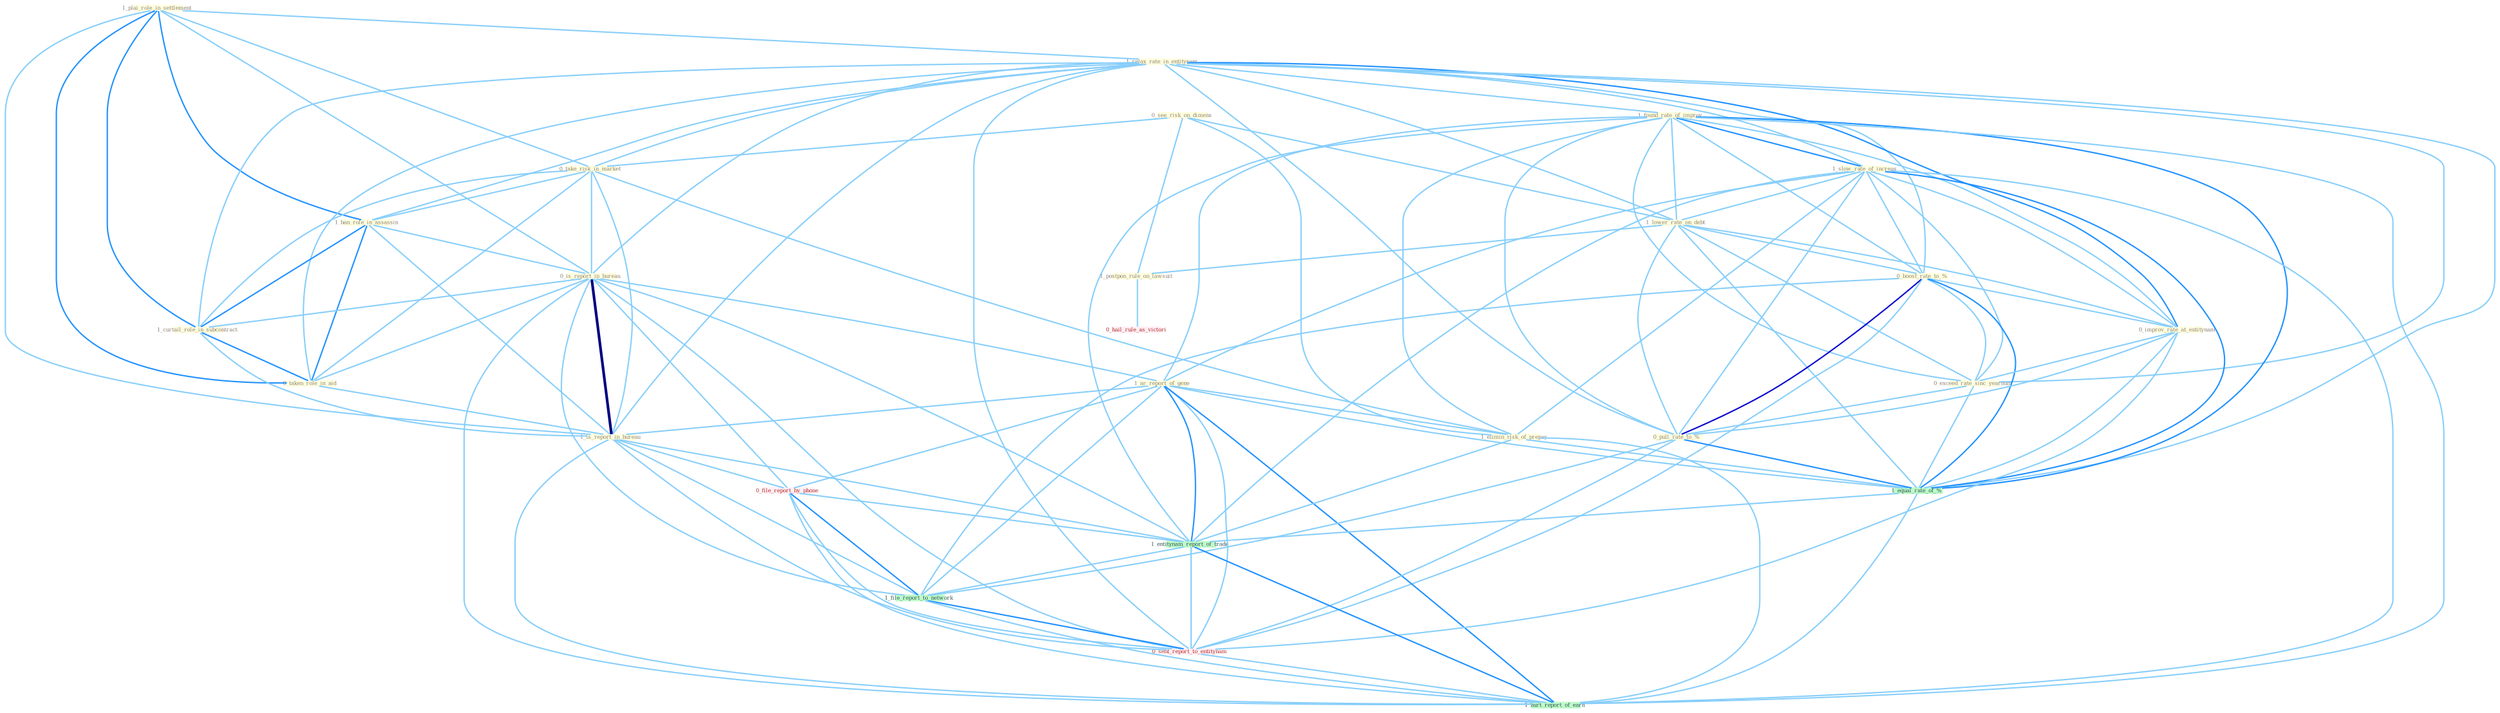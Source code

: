 Graph G{ 
    node
    [shape=polygon,style=filled,width=.5,height=.06,color="#BDFCC9",fixedsize=true,fontsize=4,
    fontcolor="#2f4f4f"];
    {node
    [color="#ffffe0", fontcolor="#8b7d6b"] "1_plai_role_in_settlement " "1_relax_rate_in_entitynam " "1_found_rate_of_improv " "1_slow_rate_of_increas " "0_see_risk_on_dimens " "0_take_risk_in_market " "1_lower_rate_on_debt " "1_ban_role_in_assassin " "0_is_report_in_bureau " "0_boost_rate_to_% " "1_ar_report_of_gene " "1_curtail_role_in_subcontract " "1_elimin_risk_of_prepay " "0_improv_rate_at_entitynam " "0_taken_role_in_aid " "1_is_report_in_bureau " "0_exceed_rate_sinc_yearnum " "1_postpon_rule_on_lawsuit " "0_pull_rate_to_% "}
{node [color="#fff0f5", fontcolor="#b22222"] "0_file_report_by_phone " "0_hail_rule_as_victori " "0_sent_report_to_entitynam "}
edge [color="#B0E2FF"];

	"1_plai_role_in_settlement " -- "1_relax_rate_in_entitynam " [w="1", color="#87cefa" ];
	"1_plai_role_in_settlement " -- "0_take_risk_in_market " [w="1", color="#87cefa" ];
	"1_plai_role_in_settlement " -- "1_ban_role_in_assassin " [w="2", color="#1e90ff" , len=0.8];
	"1_plai_role_in_settlement " -- "0_is_report_in_bureau " [w="1", color="#87cefa" ];
	"1_plai_role_in_settlement " -- "1_curtail_role_in_subcontract " [w="2", color="#1e90ff" , len=0.8];
	"1_plai_role_in_settlement " -- "0_taken_role_in_aid " [w="2", color="#1e90ff" , len=0.8];
	"1_plai_role_in_settlement " -- "1_is_report_in_bureau " [w="1", color="#87cefa" ];
	"1_relax_rate_in_entitynam " -- "1_found_rate_of_improv " [w="1", color="#87cefa" ];
	"1_relax_rate_in_entitynam " -- "1_slow_rate_of_increas " [w="1", color="#87cefa" ];
	"1_relax_rate_in_entitynam " -- "0_take_risk_in_market " [w="1", color="#87cefa" ];
	"1_relax_rate_in_entitynam " -- "1_lower_rate_on_debt " [w="1", color="#87cefa" ];
	"1_relax_rate_in_entitynam " -- "1_ban_role_in_assassin " [w="1", color="#87cefa" ];
	"1_relax_rate_in_entitynam " -- "0_is_report_in_bureau " [w="1", color="#87cefa" ];
	"1_relax_rate_in_entitynam " -- "0_boost_rate_to_% " [w="1", color="#87cefa" ];
	"1_relax_rate_in_entitynam " -- "1_curtail_role_in_subcontract " [w="1", color="#87cefa" ];
	"1_relax_rate_in_entitynam " -- "0_improv_rate_at_entitynam " [w="2", color="#1e90ff" , len=0.8];
	"1_relax_rate_in_entitynam " -- "0_taken_role_in_aid " [w="1", color="#87cefa" ];
	"1_relax_rate_in_entitynam " -- "1_is_report_in_bureau " [w="1", color="#87cefa" ];
	"1_relax_rate_in_entitynam " -- "0_exceed_rate_sinc_yearnum " [w="1", color="#87cefa" ];
	"1_relax_rate_in_entitynam " -- "0_pull_rate_to_% " [w="1", color="#87cefa" ];
	"1_relax_rate_in_entitynam " -- "1_equal_rate_of_% " [w="1", color="#87cefa" ];
	"1_relax_rate_in_entitynam " -- "0_sent_report_to_entitynam " [w="1", color="#87cefa" ];
	"1_found_rate_of_improv " -- "1_slow_rate_of_increas " [w="2", color="#1e90ff" , len=0.8];
	"1_found_rate_of_improv " -- "1_lower_rate_on_debt " [w="1", color="#87cefa" ];
	"1_found_rate_of_improv " -- "0_boost_rate_to_% " [w="1", color="#87cefa" ];
	"1_found_rate_of_improv " -- "1_ar_report_of_gene " [w="1", color="#87cefa" ];
	"1_found_rate_of_improv " -- "1_elimin_risk_of_prepay " [w="1", color="#87cefa" ];
	"1_found_rate_of_improv " -- "0_improv_rate_at_entitynam " [w="1", color="#87cefa" ];
	"1_found_rate_of_improv " -- "0_exceed_rate_sinc_yearnum " [w="1", color="#87cefa" ];
	"1_found_rate_of_improv " -- "0_pull_rate_to_% " [w="1", color="#87cefa" ];
	"1_found_rate_of_improv " -- "1_equal_rate_of_% " [w="2", color="#1e90ff" , len=0.8];
	"1_found_rate_of_improv " -- "1_entitynam_report_of_trade " [w="1", color="#87cefa" ];
	"1_found_rate_of_improv " -- "1_hurt_report_of_earn " [w="1", color="#87cefa" ];
	"1_slow_rate_of_increas " -- "1_lower_rate_on_debt " [w="1", color="#87cefa" ];
	"1_slow_rate_of_increas " -- "0_boost_rate_to_% " [w="1", color="#87cefa" ];
	"1_slow_rate_of_increas " -- "1_ar_report_of_gene " [w="1", color="#87cefa" ];
	"1_slow_rate_of_increas " -- "1_elimin_risk_of_prepay " [w="1", color="#87cefa" ];
	"1_slow_rate_of_increas " -- "0_improv_rate_at_entitynam " [w="1", color="#87cefa" ];
	"1_slow_rate_of_increas " -- "0_exceed_rate_sinc_yearnum " [w="1", color="#87cefa" ];
	"1_slow_rate_of_increas " -- "0_pull_rate_to_% " [w="1", color="#87cefa" ];
	"1_slow_rate_of_increas " -- "1_equal_rate_of_% " [w="2", color="#1e90ff" , len=0.8];
	"1_slow_rate_of_increas " -- "1_entitynam_report_of_trade " [w="1", color="#87cefa" ];
	"1_slow_rate_of_increas " -- "1_hurt_report_of_earn " [w="1", color="#87cefa" ];
	"0_see_risk_on_dimens " -- "0_take_risk_in_market " [w="1", color="#87cefa" ];
	"0_see_risk_on_dimens " -- "1_lower_rate_on_debt " [w="1", color="#87cefa" ];
	"0_see_risk_on_dimens " -- "1_elimin_risk_of_prepay " [w="1", color="#87cefa" ];
	"0_see_risk_on_dimens " -- "1_postpon_rule_on_lawsuit " [w="1", color="#87cefa" ];
	"0_take_risk_in_market " -- "1_ban_role_in_assassin " [w="1", color="#87cefa" ];
	"0_take_risk_in_market " -- "0_is_report_in_bureau " [w="1", color="#87cefa" ];
	"0_take_risk_in_market " -- "1_curtail_role_in_subcontract " [w="1", color="#87cefa" ];
	"0_take_risk_in_market " -- "1_elimin_risk_of_prepay " [w="1", color="#87cefa" ];
	"0_take_risk_in_market " -- "0_taken_role_in_aid " [w="1", color="#87cefa" ];
	"0_take_risk_in_market " -- "1_is_report_in_bureau " [w="1", color="#87cefa" ];
	"1_lower_rate_on_debt " -- "0_boost_rate_to_% " [w="1", color="#87cefa" ];
	"1_lower_rate_on_debt " -- "0_improv_rate_at_entitynam " [w="1", color="#87cefa" ];
	"1_lower_rate_on_debt " -- "0_exceed_rate_sinc_yearnum " [w="1", color="#87cefa" ];
	"1_lower_rate_on_debt " -- "1_postpon_rule_on_lawsuit " [w="1", color="#87cefa" ];
	"1_lower_rate_on_debt " -- "0_pull_rate_to_% " [w="1", color="#87cefa" ];
	"1_lower_rate_on_debt " -- "1_equal_rate_of_% " [w="1", color="#87cefa" ];
	"1_ban_role_in_assassin " -- "0_is_report_in_bureau " [w="1", color="#87cefa" ];
	"1_ban_role_in_assassin " -- "1_curtail_role_in_subcontract " [w="2", color="#1e90ff" , len=0.8];
	"1_ban_role_in_assassin " -- "0_taken_role_in_aid " [w="2", color="#1e90ff" , len=0.8];
	"1_ban_role_in_assassin " -- "1_is_report_in_bureau " [w="1", color="#87cefa" ];
	"0_is_report_in_bureau " -- "1_ar_report_of_gene " [w="1", color="#87cefa" ];
	"0_is_report_in_bureau " -- "1_curtail_role_in_subcontract " [w="1", color="#87cefa" ];
	"0_is_report_in_bureau " -- "0_taken_role_in_aid " [w="1", color="#87cefa" ];
	"0_is_report_in_bureau " -- "1_is_report_in_bureau " [w="4", style=bold, color="#000080", len=0.4];
	"0_is_report_in_bureau " -- "0_file_report_by_phone " [w="1", color="#87cefa" ];
	"0_is_report_in_bureau " -- "1_entitynam_report_of_trade " [w="1", color="#87cefa" ];
	"0_is_report_in_bureau " -- "1_file_report_to_network " [w="1", color="#87cefa" ];
	"0_is_report_in_bureau " -- "0_sent_report_to_entitynam " [w="1", color="#87cefa" ];
	"0_is_report_in_bureau " -- "1_hurt_report_of_earn " [w="1", color="#87cefa" ];
	"0_boost_rate_to_% " -- "0_improv_rate_at_entitynam " [w="1", color="#87cefa" ];
	"0_boost_rate_to_% " -- "0_exceed_rate_sinc_yearnum " [w="1", color="#87cefa" ];
	"0_boost_rate_to_% " -- "0_pull_rate_to_% " [w="3", color="#0000cd" , len=0.6];
	"0_boost_rate_to_% " -- "1_equal_rate_of_% " [w="2", color="#1e90ff" , len=0.8];
	"0_boost_rate_to_% " -- "1_file_report_to_network " [w="1", color="#87cefa" ];
	"0_boost_rate_to_% " -- "0_sent_report_to_entitynam " [w="1", color="#87cefa" ];
	"1_ar_report_of_gene " -- "1_elimin_risk_of_prepay " [w="1", color="#87cefa" ];
	"1_ar_report_of_gene " -- "1_is_report_in_bureau " [w="1", color="#87cefa" ];
	"1_ar_report_of_gene " -- "0_file_report_by_phone " [w="1", color="#87cefa" ];
	"1_ar_report_of_gene " -- "1_equal_rate_of_% " [w="1", color="#87cefa" ];
	"1_ar_report_of_gene " -- "1_entitynam_report_of_trade " [w="2", color="#1e90ff" , len=0.8];
	"1_ar_report_of_gene " -- "1_file_report_to_network " [w="1", color="#87cefa" ];
	"1_ar_report_of_gene " -- "0_sent_report_to_entitynam " [w="1", color="#87cefa" ];
	"1_ar_report_of_gene " -- "1_hurt_report_of_earn " [w="2", color="#1e90ff" , len=0.8];
	"1_curtail_role_in_subcontract " -- "0_taken_role_in_aid " [w="2", color="#1e90ff" , len=0.8];
	"1_curtail_role_in_subcontract " -- "1_is_report_in_bureau " [w="1", color="#87cefa" ];
	"1_elimin_risk_of_prepay " -- "1_equal_rate_of_% " [w="1", color="#87cefa" ];
	"1_elimin_risk_of_prepay " -- "1_entitynam_report_of_trade " [w="1", color="#87cefa" ];
	"1_elimin_risk_of_prepay " -- "1_hurt_report_of_earn " [w="1", color="#87cefa" ];
	"0_improv_rate_at_entitynam " -- "0_exceed_rate_sinc_yearnum " [w="1", color="#87cefa" ];
	"0_improv_rate_at_entitynam " -- "0_pull_rate_to_% " [w="1", color="#87cefa" ];
	"0_improv_rate_at_entitynam " -- "1_equal_rate_of_% " [w="1", color="#87cefa" ];
	"0_improv_rate_at_entitynam " -- "0_sent_report_to_entitynam " [w="1", color="#87cefa" ];
	"0_taken_role_in_aid " -- "1_is_report_in_bureau " [w="1", color="#87cefa" ];
	"1_is_report_in_bureau " -- "0_file_report_by_phone " [w="1", color="#87cefa" ];
	"1_is_report_in_bureau " -- "1_entitynam_report_of_trade " [w="1", color="#87cefa" ];
	"1_is_report_in_bureau " -- "1_file_report_to_network " [w="1", color="#87cefa" ];
	"1_is_report_in_bureau " -- "0_sent_report_to_entitynam " [w="1", color="#87cefa" ];
	"1_is_report_in_bureau " -- "1_hurt_report_of_earn " [w="1", color="#87cefa" ];
	"0_exceed_rate_sinc_yearnum " -- "0_pull_rate_to_% " [w="1", color="#87cefa" ];
	"0_exceed_rate_sinc_yearnum " -- "1_equal_rate_of_% " [w="1", color="#87cefa" ];
	"1_postpon_rule_on_lawsuit " -- "0_hail_rule_as_victori " [w="1", color="#87cefa" ];
	"0_pull_rate_to_% " -- "1_equal_rate_of_% " [w="2", color="#1e90ff" , len=0.8];
	"0_pull_rate_to_% " -- "1_file_report_to_network " [w="1", color="#87cefa" ];
	"0_pull_rate_to_% " -- "0_sent_report_to_entitynam " [w="1", color="#87cefa" ];
	"0_file_report_by_phone " -- "1_entitynam_report_of_trade " [w="1", color="#87cefa" ];
	"0_file_report_by_phone " -- "1_file_report_to_network " [w="2", color="#1e90ff" , len=0.8];
	"0_file_report_by_phone " -- "0_sent_report_to_entitynam " [w="1", color="#87cefa" ];
	"0_file_report_by_phone " -- "1_hurt_report_of_earn " [w="1", color="#87cefa" ];
	"1_equal_rate_of_% " -- "1_entitynam_report_of_trade " [w="1", color="#87cefa" ];
	"1_equal_rate_of_% " -- "1_hurt_report_of_earn " [w="1", color="#87cefa" ];
	"1_entitynam_report_of_trade " -- "1_file_report_to_network " [w="1", color="#87cefa" ];
	"1_entitynam_report_of_trade " -- "0_sent_report_to_entitynam " [w="1", color="#87cefa" ];
	"1_entitynam_report_of_trade " -- "1_hurt_report_of_earn " [w="2", color="#1e90ff" , len=0.8];
	"1_file_report_to_network " -- "0_sent_report_to_entitynam " [w="2", color="#1e90ff" , len=0.8];
	"1_file_report_to_network " -- "1_hurt_report_of_earn " [w="1", color="#87cefa" ];
	"0_sent_report_to_entitynam " -- "1_hurt_report_of_earn " [w="1", color="#87cefa" ];
}
